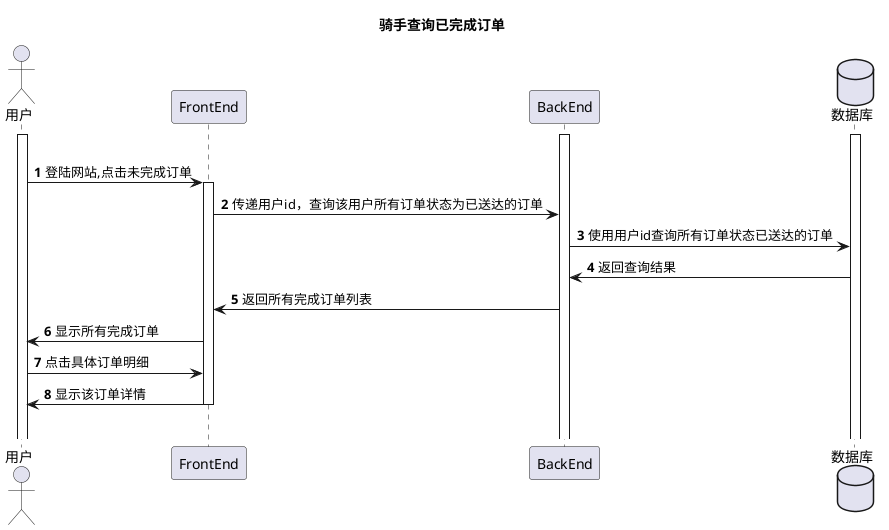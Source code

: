 @startuml
'https://plantuml.com/sequence-diagram

autonumber
title 骑手查询已完成订单

actor 用户
activate 用户
participant FrontEnd order 2
participant BackEnd order 3
activate BackEnd
database 数据库 order 6

activate 数据库
|||
用户 -> FrontEnd:登陆网站,点击未完成订单
activate FrontEnd
FrontEnd->BackEnd:传递用户id，查询该用户所有订单状态为已送达的订单
BackEnd->数据库:使用用户id查询所有订单状态已送达的订单
数据库 -> BackEnd:返回查询结果
BackEnd->FrontEnd:返回所有完成订单列表
FrontEnd ->用户:显示所有完成订单
用户 ->FrontEnd:点击具体订单明细
FrontEnd ->用户:显示该订单详情
deactivate FrontEnd
|||
@enduml